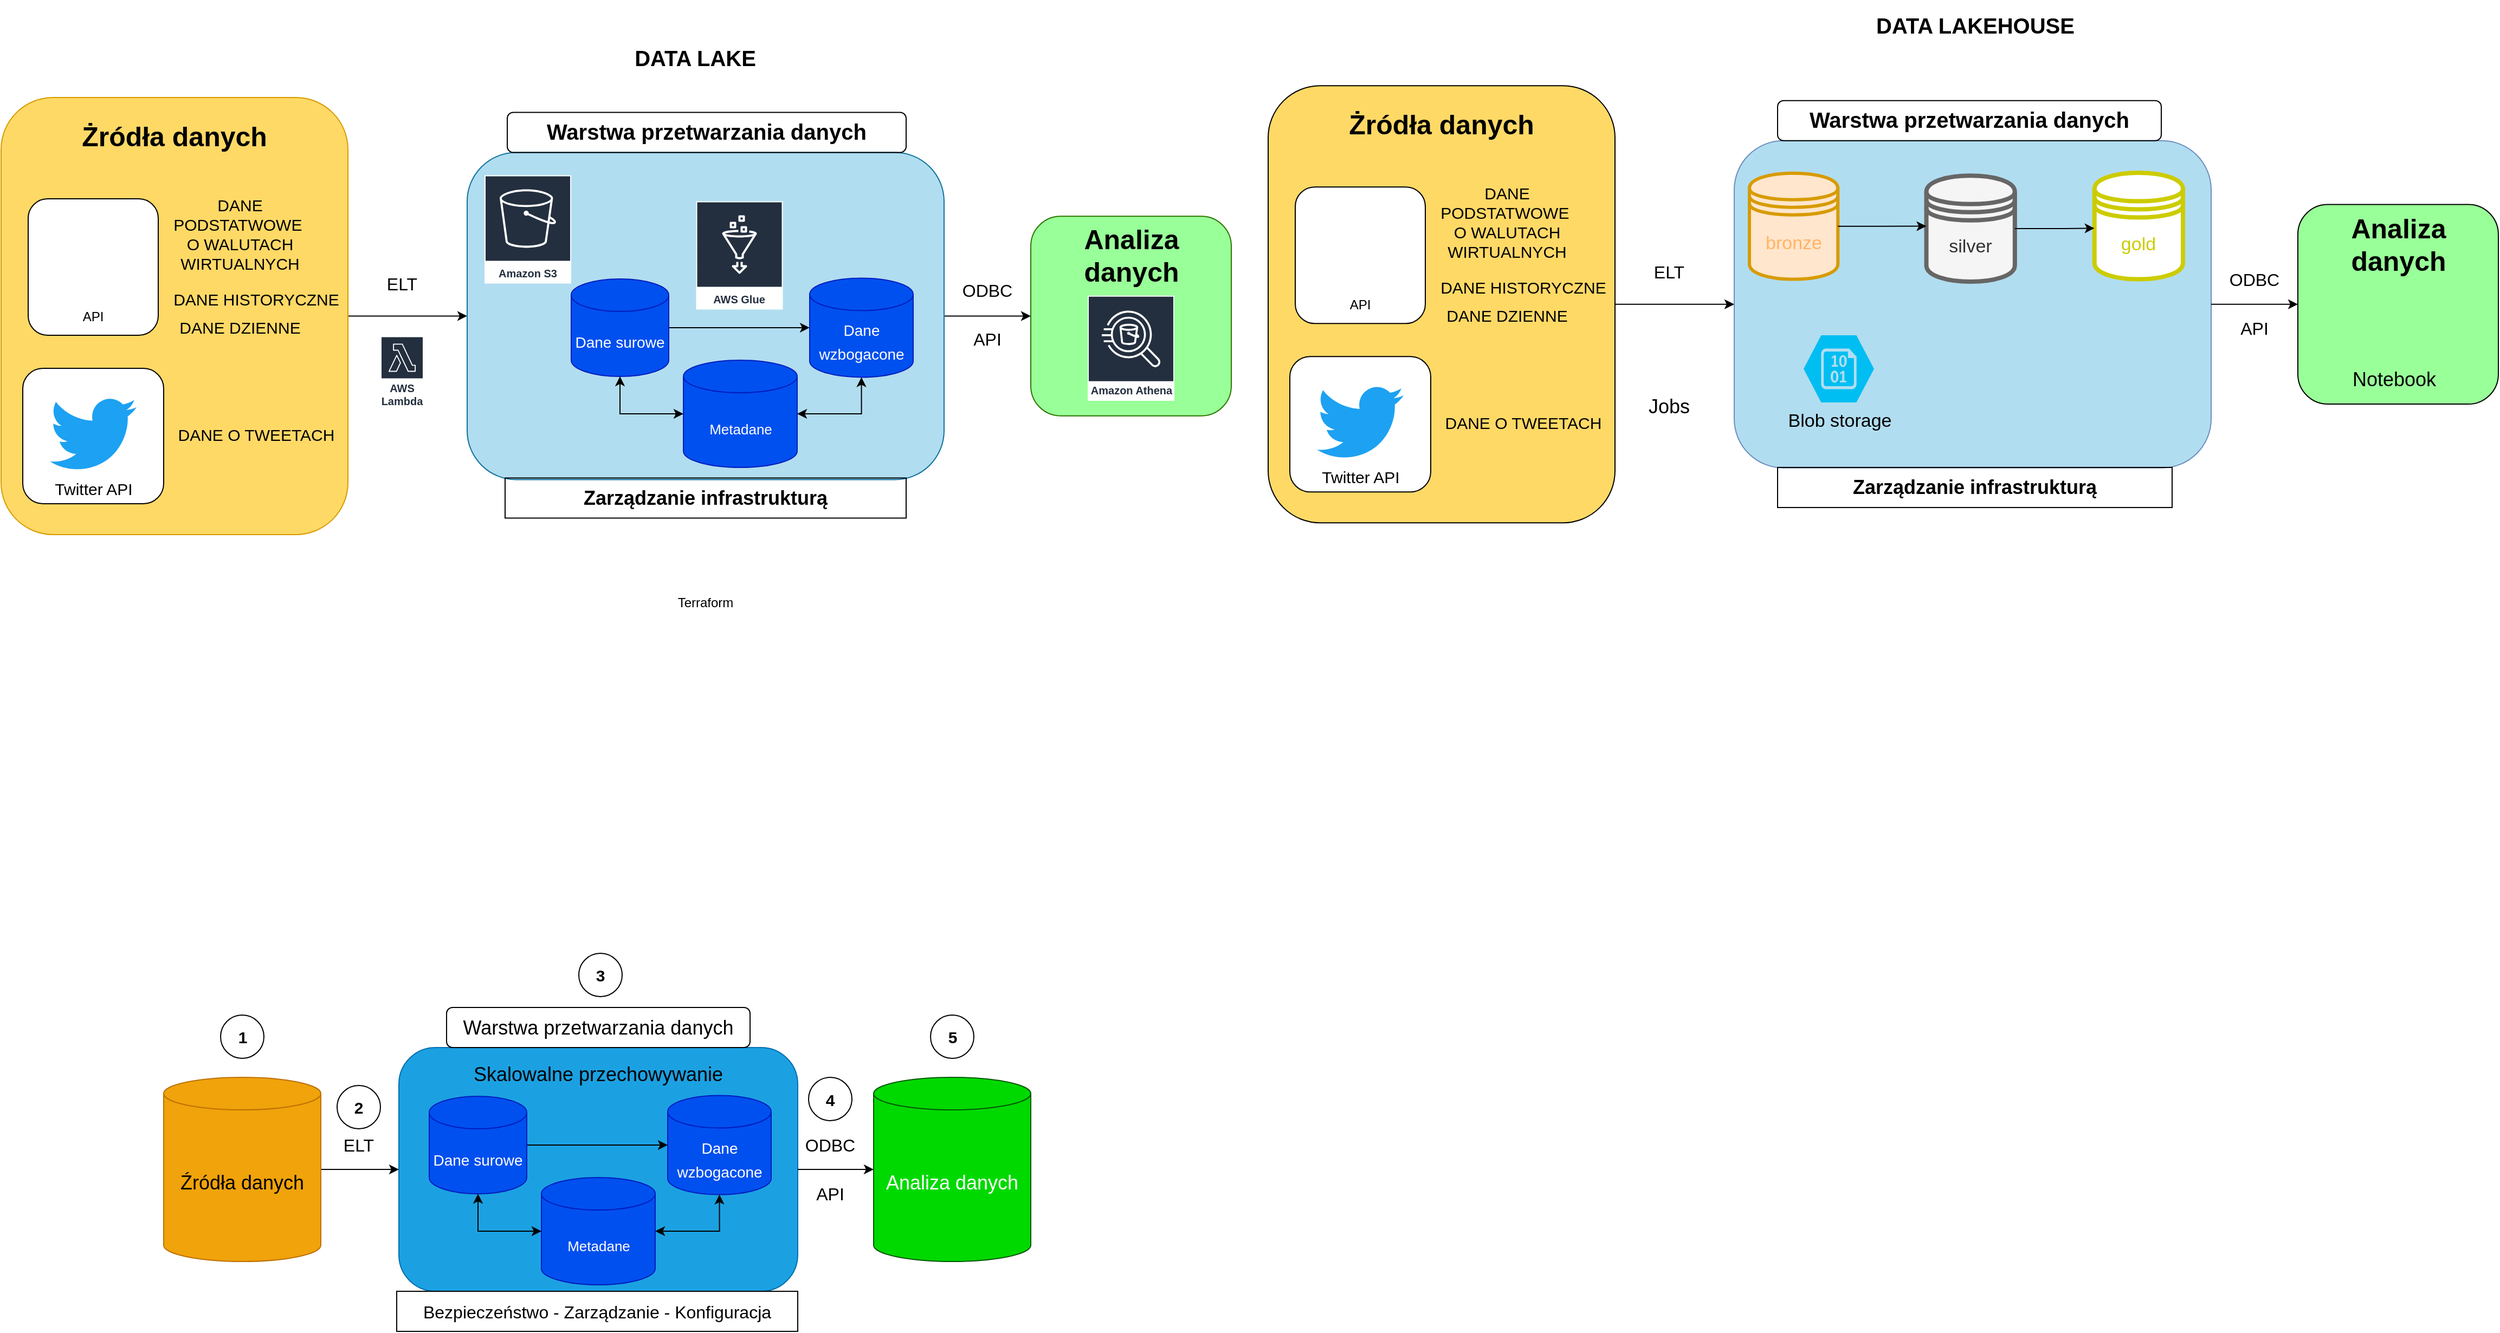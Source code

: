<mxfile version="20.3.3" type="device"><diagram id="9L2ticWVQrueH_IM1UeO" name="DataFlow"><mxGraphModel dx="2076" dy="1102" grid="1" gridSize="10" guides="1" tooltips="1" connect="1" arrows="1" fold="1" page="1" pageScale="1" pageWidth="1169" pageHeight="827" math="0" shadow="0"><root><mxCell id="0"/><mxCell id="1" parent="0"/><mxCell id="E3opCyn4A4F80qlcssE7-41" value="" style="rounded=1;whiteSpace=wrap;html=1;fontSize=18;fillColor=#B1DDF0;strokeColor=#6c8ebf;" parent="1" vertex="1"><mxGeometry x="1616" y="299.88" width="440" height="302" as="geometry"/></mxCell><mxCell id="E3opCyn4A4F80qlcssE7-33" value="" style="rounded=1;whiteSpace=wrap;html=1;fillColor=#99FF99;strokeColor=#2D7600;fontColor=#ffffff;" parent="1" vertex="1"><mxGeometry x="967" y="369.62" width="185" height="184.25" as="geometry"/></mxCell><mxCell id="E3opCyn4A4F80qlcssE7-34" style="edgeStyle=orthogonalEdgeStyle;rounded=0;orthogonalLoop=1;jettySize=auto;html=1;exitX=1;exitY=0.5;exitDx=0;exitDy=0;entryX=0;entryY=0.5;entryDx=0;entryDy=0;fontSize=18;startArrow=none;startFill=0;" parent="1" source="E3opCyn4A4F80qlcssE7-11" target="E3opCyn4A4F80qlcssE7-33" edge="1"><mxGeometry relative="1" as="geometry"/></mxCell><mxCell id="E3opCyn4A4F80qlcssE7-11" value="" style="rounded=1;whiteSpace=wrap;html=1;fontSize=18;fillColor=#B1DDF0;strokeColor=#10739e;" parent="1" vertex="1"><mxGeometry x="447" y="310.74" width="440" height="302" as="geometry"/></mxCell><mxCell id="5ggVgLGfPO__4LDgyv1m-6" value="" style="rounded=1;whiteSpace=wrap;html=1;fontSize=18;fillColor=#1ba1e2;strokeColor=#006EAF;fontColor=#ffffff;" parent="1" vertex="1"><mxGeometry x="384" y="1137" width="368" height="225" as="geometry"/></mxCell><mxCell id="E3opCyn4A4F80qlcssE7-13" style="edgeStyle=orthogonalEdgeStyle;rounded=0;orthogonalLoop=1;jettySize=auto;html=1;exitX=1;exitY=0.5;exitDx=0;exitDy=0;entryX=0;entryY=0.5;entryDx=0;entryDy=0;fontSize=20;startArrow=none;startFill=0;" parent="1" source="E3opCyn4A4F80qlcssE7-9" target="E3opCyn4A4F80qlcssE7-11" edge="1"><mxGeometry relative="1" as="geometry"/></mxCell><mxCell id="E3opCyn4A4F80qlcssE7-9" value="" style="rounded=1;whiteSpace=wrap;html=1;fillColor=#FFD966;strokeColor=#d79b00;" parent="1" vertex="1"><mxGeometry x="17" y="260" width="320" height="403.5" as="geometry"/></mxCell><mxCell id="_3WW4sqviSx8kWmoF9lM-4" value="Amazon S3" style="sketch=0;outlineConnect=0;fontColor=#232F3E;gradientColor=none;strokeColor=#ffffff;fillColor=#232F3E;dashed=0;verticalLabelPosition=middle;verticalAlign=bottom;align=center;html=1;whiteSpace=wrap;fontSize=10;fontStyle=1;spacing=3;shape=mxgraph.aws4.productIcon;prIcon=mxgraph.aws4.s3;" parent="1" vertex="1"><mxGeometry x="463" y="331.74" width="80" height="100" as="geometry"/></mxCell><mxCell id="_3WW4sqviSx8kWmoF9lM-8" value="DANE &lt;br&gt;PODSTATWOWE&amp;nbsp;&lt;br&gt;O WALUTACH &lt;br&gt;WIRTUALNYCH" style="text;html=1;resizable=0;autosize=1;align=center;verticalAlign=middle;points=[];fillColor=none;strokeColor=none;rounded=0;fontSize=15;" parent="1" vertex="1"><mxGeometry x="162" y="340.5" width="150" height="90" as="geometry"/></mxCell><mxCell id="_3WW4sqviSx8kWmoF9lM-17" value="DANE HISTORYCZNE" style="text;html=1;resizable=0;autosize=1;align=center;verticalAlign=middle;points=[];fillColor=none;strokeColor=none;rounded=0;fontSize=15;" parent="1" vertex="1"><mxGeometry x="162" y="430.5" width="180" height="30" as="geometry"/></mxCell><mxCell id="_3WW4sqviSx8kWmoF9lM-19" value="DANE DZIENNE" style="text;html=1;resizable=0;autosize=1;align=center;verticalAlign=middle;points=[];fillColor=none;strokeColor=none;rounded=0;fontSize=15;" parent="1" vertex="1"><mxGeometry x="167" y="456.5" width="140" height="30" as="geometry"/></mxCell><mxCell id="_3WW4sqviSx8kWmoF9lM-21" value="AWS Lambda" style="sketch=0;outlineConnect=0;fontColor=#232F3E;gradientColor=none;strokeColor=#ffffff;fillColor=#232F3E;dashed=0;verticalLabelPosition=middle;verticalAlign=bottom;align=center;html=1;whiteSpace=wrap;fontSize=10;fontStyle=1;spacing=3;shape=mxgraph.aws4.productIcon;prIcon=mxgraph.aws4.lambda;" parent="1" vertex="1"><mxGeometry x="367" y="480.24" width="40" height="70" as="geometry"/></mxCell><mxCell id="_3WW4sqviSx8kWmoF9lM-27" value="DANE O TWEETACH" style="text;html=1;resizable=0;autosize=1;align=center;verticalAlign=middle;points=[];fillColor=none;strokeColor=none;rounded=0;fontSize=15;" parent="1" vertex="1"><mxGeometry x="167" y="556" width="170" height="30" as="geometry"/></mxCell><mxCell id="_3WW4sqviSx8kWmoF9lM-28" value="AWS Glue" style="sketch=0;outlineConnect=0;fontColor=#232F3E;gradientColor=none;strokeColor=#FFFFFF;fillColor=#232F3E;dashed=0;verticalLabelPosition=middle;verticalAlign=bottom;align=center;html=1;whiteSpace=wrap;fontSize=10;fontStyle=1;spacing=3;shape=mxgraph.aws4.productIcon;prIcon=mxgraph.aws4.glue;" parent="1" vertex="1"><mxGeometry x="658.25" y="355.74" width="80" height="100" as="geometry"/></mxCell><mxCell id="_3WW4sqviSx8kWmoF9lM-30" value="Amazon Athena" style="sketch=0;outlineConnect=0;fontColor=#232F3E;gradientColor=none;strokeColor=#ffffff;fillColor=#232F3E;dashed=0;verticalLabelPosition=middle;verticalAlign=bottom;align=center;html=1;whiteSpace=wrap;fontSize=10;fontStyle=1;spacing=3;shape=mxgraph.aws4.productIcon;prIcon=mxgraph.aws4.athena;labelBackgroundColor=default;" parent="1" vertex="1"><mxGeometry x="1019.5" y="442.87" width="80" height="97.13" as="geometry"/></mxCell><mxCell id="_3WW4sqviSx8kWmoF9lM-33" value="&lt;b&gt;DATA LAKE&lt;/b&gt;" style="text;html=1;strokeColor=none;fillColor=none;align=center;verticalAlign=middle;whiteSpace=wrap;rounded=0;fontSize=20;" parent="1" vertex="1"><mxGeometry x="590" y="200" width="135" height="45" as="geometry"/></mxCell><mxCell id="_3WW4sqviSx8kWmoF9lM-36" value="Terraform" style="shape=image;imageAspect=0;aspect=fixed;verticalLabelPosition=bottom;verticalAlign=top;glass=0;fontSize=12;strokeWidth=4;fillColor=none;image=https://external-content.duckduckgo.com/iu/?u=https%3A%2F%2Fcdn.icon-icons.com%2Ficons2%2F2107%2FPNG%2F512%2Ffile_type_terraform_icon_130125.png&amp;f=1&amp;nofb=1;" parent="1" vertex="1"><mxGeometry x="635.5" y="649.74" width="63" height="63" as="geometry"/></mxCell><mxCell id="_3WW4sqviSx8kWmoF9lM-38" style="edgeStyle=orthogonalEdgeStyle;rounded=0;orthogonalLoop=1;jettySize=auto;html=1;exitX=0.5;exitY=1;exitDx=0;exitDy=0;fontSize=20;" parent="1" edge="1"><mxGeometry relative="1" as="geometry"><mxPoint x="72" y="403.5" as="sourcePoint"/><mxPoint x="72" y="403.5" as="targetPoint"/></mxGeometry></mxCell><mxCell id="zVgGWyELQXX-CsZ_JVas-88" value="" style="shape=image;imageAspect=0;aspect=fixed;verticalLabelPosition=bottom;verticalAlign=top;labelBackgroundColor=default;fontSize=17;fillColor=none;image=https://2s7gjr373w3x22jf92z99mgm5w-wpengine.netdna-ssl.com/wp-content/uploads/2019/04/Delta-Lake-Logo.png;" parent="1" vertex="1"><mxGeometry x="1900" y="479.5" width="98.66" height="94.44" as="geometry"/></mxCell><mxCell id="zVgGWyELQXX-CsZ_JVas-111" value="" style="rounded=1;whiteSpace=wrap;html=1;fontSize=20;" parent="1" vertex="1"><mxGeometry x="42" y="353.5" width="120" height="126" as="geometry"/></mxCell><mxCell id="zVgGWyELQXX-CsZ_JVas-112" value="" style="rounded=1;whiteSpace=wrap;html=1;fontSize=15;direction=south;" parent="1" vertex="1"><mxGeometry x="37" y="510" width="130" height="125" as="geometry"/></mxCell><mxCell id="zVgGWyELQXX-CsZ_JVas-113" value="Twitter API" style="dashed=0;outlineConnect=0;html=1;align=center;labelPosition=center;verticalLabelPosition=bottom;verticalAlign=top;shape=mxgraph.weblogos.twitter;fillColor=#1DA1F2;strokeColor=none;fontSize=15;" parent="1" vertex="1"><mxGeometry x="62" y="536" width="80" height="70" as="geometry"/></mxCell><mxCell id="zVgGWyELQXX-CsZ_JVas-114" value="" style="shape=image;verticalLabelPosition=bottom;labelBackgroundColor=default;verticalAlign=top;aspect=fixed;imageAspect=0;image=https://www.cryptocompare.com/media/20567/cc-logo-vert.png;" parent="1" vertex="1"><mxGeometry x="52" y="366.5" width="100" height="100" as="geometry"/></mxCell><UserObject label="API" link="https://min-api.cryptocompare.com/documentation" id="zVgGWyELQXX-CsZ_JVas-115"><mxCell style="fontColor=default;fontStyle=0;rounded=1;overflow=hidden;spacing=10;fontSize=12;strokeColor=none;" parent="1" vertex="1"><mxGeometry x="72" y="456.5" width="60" height="10" as="geometry"/></mxCell></UserObject><mxCell id="5ggVgLGfPO__4LDgyv1m-16" style="edgeStyle=orthogonalEdgeStyle;rounded=0;orthogonalLoop=1;jettySize=auto;html=1;fontSize=16;" parent="1" source="5ggVgLGfPO__4LDgyv1m-5" target="5ggVgLGfPO__4LDgyv1m-6" edge="1"><mxGeometry relative="1" as="geometry"/></mxCell><mxCell id="5ggVgLGfPO__4LDgyv1m-5" value="&lt;font style=&quot;font-size: 18px;&quot;&gt;Źródła danych&lt;/font&gt;" style="shape=cylinder3;whiteSpace=wrap;html=1;boundedLbl=1;backgroundOutline=1;size=15;fillColor=#f0a30a;fontColor=#000000;strokeColor=#BD7000;" parent="1" vertex="1"><mxGeometry x="167" y="1164.5" width="145" height="170" as="geometry"/></mxCell><mxCell id="5ggVgLGfPO__4LDgyv1m-17" style="edgeStyle=orthogonalEdgeStyle;rounded=0;orthogonalLoop=1;jettySize=auto;html=1;exitX=1;exitY=0.5;exitDx=0;exitDy=0;entryX=0;entryY=0.5;entryDx=0;entryDy=0;entryPerimeter=0;fontSize=16;" parent="1" source="5ggVgLGfPO__4LDgyv1m-6" target="5ggVgLGfPO__4LDgyv1m-15" edge="1"><mxGeometry relative="1" as="geometry"/></mxCell><mxCell id="5ggVgLGfPO__4LDgyv1m-7" value="Warstwa przetwarzania danych" style="text;html=1;strokeColor=default;fillColor=none;align=center;verticalAlign=middle;whiteSpace=wrap;rounded=1;fontSize=18;glass=0;sketch=0;shadow=0;" parent="1" vertex="1"><mxGeometry x="428" y="1100" width="280" height="37" as="geometry"/></mxCell><mxCell id="5ggVgLGfPO__4LDgyv1m-8" value="Skalowalne przechowywanie" style="text;html=1;strokeColor=none;fillColor=none;align=center;verticalAlign=middle;whiteSpace=wrap;rounded=0;fontSize=18;" parent="1" vertex="1"><mxGeometry x="413" y="1147" width="310" height="30" as="geometry"/></mxCell><mxCell id="E3opCyn4A4F80qlcssE7-1" style="edgeStyle=orthogonalEdgeStyle;rounded=0;orthogonalLoop=1;jettySize=auto;html=1;" parent="1" source="5ggVgLGfPO__4LDgyv1m-9" target="5ggVgLGfPO__4LDgyv1m-10" edge="1"><mxGeometry relative="1" as="geometry"/></mxCell><mxCell id="5ggVgLGfPO__4LDgyv1m-9" value="&lt;span style=&quot;font-size: 14px;&quot;&gt;Dane surowe&lt;/span&gt;" style="shape=cylinder3;whiteSpace=wrap;html=1;boundedLbl=1;backgroundOutline=1;size=15;fontSize=18;fillColor=#0050ef;fontColor=#ffffff;strokeColor=#001DBC;" parent="1" vertex="1"><mxGeometry x="412" y="1182" width="90" height="90" as="geometry"/></mxCell><mxCell id="5ggVgLGfPO__4LDgyv1m-10" value="&lt;font style=&quot;font-size: 14px;&quot;&gt;Dane wzbogacone&lt;/font&gt;" style="shape=cylinder3;whiteSpace=wrap;html=1;boundedLbl=1;backgroundOutline=1;size=15;fontSize=18;fillColor=#0050ef;fontColor=#ffffff;strokeColor=#001DBC;" parent="1" vertex="1"><mxGeometry x="632" y="1181.25" width="95.5" height="91.5" as="geometry"/></mxCell><mxCell id="E3opCyn4A4F80qlcssE7-7" style="edgeStyle=orthogonalEdgeStyle;rounded=0;orthogonalLoop=1;jettySize=auto;html=1;entryX=0.5;entryY=1;entryDx=0;entryDy=0;entryPerimeter=0;startArrow=classic;startFill=1;" parent="1" source="5ggVgLGfPO__4LDgyv1m-11" target="5ggVgLGfPO__4LDgyv1m-9" edge="1"><mxGeometry relative="1" as="geometry"/></mxCell><mxCell id="E3opCyn4A4F80qlcssE7-8" style="edgeStyle=orthogonalEdgeStyle;rounded=0;orthogonalLoop=1;jettySize=auto;html=1;entryX=0.5;entryY=1;entryDx=0;entryDy=0;entryPerimeter=0;startArrow=classic;startFill=1;" parent="1" source="5ggVgLGfPO__4LDgyv1m-11" target="5ggVgLGfPO__4LDgyv1m-10" edge="1"><mxGeometry relative="1" as="geometry"/></mxCell><mxCell id="5ggVgLGfPO__4LDgyv1m-11" value="&lt;span style=&quot;font-size: 13px;&quot;&gt;Metadane&lt;/span&gt;" style="shape=cylinder3;whiteSpace=wrap;html=1;boundedLbl=1;backgroundOutline=1;size=15;fontSize=18;fillColor=#0050ef;fontColor=#ffffff;strokeColor=#001DBC;" parent="1" vertex="1"><mxGeometry x="515.5" y="1257" width="105" height="99" as="geometry"/></mxCell><mxCell id="5ggVgLGfPO__4LDgyv1m-14" value="&lt;font style=&quot;font-size: 16px;&quot;&gt;Bezpieczeństwo - Zarządzanie - Konfiguracja&lt;/font&gt;" style="text;html=1;strokeColor=default;fillColor=none;align=center;verticalAlign=middle;whiteSpace=wrap;rounded=0;fontSize=18;" parent="1" vertex="1"><mxGeometry x="382" y="1362" width="370" height="37" as="geometry"/></mxCell><mxCell id="5ggVgLGfPO__4LDgyv1m-15" value="&lt;span style=&quot;font-size: 18px;&quot;&gt;Analiza danych&lt;/span&gt;" style="shape=cylinder3;whiteSpace=wrap;html=1;boundedLbl=1;backgroundOutline=1;size=15;fillColor=#00D900;fontColor=#ffffff;strokeColor=#005700;" parent="1" vertex="1"><mxGeometry x="822" y="1164.5" width="145" height="170" as="geometry"/></mxCell><mxCell id="5ggVgLGfPO__4LDgyv1m-19" value="ELT" style="text;html=1;strokeColor=none;fillColor=none;align=center;verticalAlign=middle;whiteSpace=wrap;rounded=0;fontSize=16;" parent="1" vertex="1"><mxGeometry x="317" y="1212" width="60" height="30" as="geometry"/></mxCell><mxCell id="5ggVgLGfPO__4LDgyv1m-20" value="ODBC" style="text;html=1;strokeColor=none;fillColor=none;align=center;verticalAlign=middle;whiteSpace=wrap;rounded=0;fontSize=16;" parent="1" vertex="1"><mxGeometry x="752" y="1212" width="60" height="30" as="geometry"/></mxCell><mxCell id="5ggVgLGfPO__4LDgyv1m-21" value="API" style="text;html=1;strokeColor=none;fillColor=none;align=center;verticalAlign=middle;whiteSpace=wrap;rounded=0;fontSize=16;" parent="1" vertex="1"><mxGeometry x="752" y="1257" width="60" height="30" as="geometry"/></mxCell><mxCell id="E3opCyn4A4F80qlcssE7-10" value="Żródła danych" style="text;html=1;strokeColor=none;fillColor=none;align=center;verticalAlign=middle;whiteSpace=wrap;rounded=0;fontSize=25;fontStyle=1" parent="1" vertex="1"><mxGeometry x="47" y="280" width="260" height="30" as="geometry"/></mxCell><mxCell id="E3opCyn4A4F80qlcssE7-12" value="&lt;b&gt;&lt;font style=&quot;font-size: 20px;&quot;&gt;Warstwa przetwarzania danych&lt;/font&gt;&lt;/b&gt;" style="text;html=1;strokeColor=default;fillColor=none;align=center;verticalAlign=middle;whiteSpace=wrap;rounded=1;fontSize=18;glass=0;sketch=0;shadow=0;" parent="1" vertex="1"><mxGeometry x="484" y="273.74" width="368" height="37" as="geometry"/></mxCell><mxCell id="E3opCyn4A4F80qlcssE7-14" value="ELT" style="text;html=1;strokeColor=none;fillColor=none;align=center;verticalAlign=middle;whiteSpace=wrap;rounded=0;fontSize=16;" parent="1" vertex="1"><mxGeometry x="357" y="416.74" width="60" height="30" as="geometry"/></mxCell><mxCell id="E3opCyn4A4F80qlcssE7-16" value="&lt;font style=&quot;font-size: 18px;&quot;&gt;&lt;b&gt;Zarządzanie infrastrukturą&lt;/b&gt;&lt;/font&gt;" style="text;html=1;strokeColor=default;fillColor=none;align=center;verticalAlign=middle;whiteSpace=wrap;rounded=0;fontSize=18;" parent="1" vertex="1"><mxGeometry x="482" y="611.24" width="370" height="37" as="geometry"/></mxCell><mxCell id="E3opCyn4A4F80qlcssE7-26" style="edgeStyle=orthogonalEdgeStyle;rounded=0;orthogonalLoop=1;jettySize=auto;html=1;" parent="1" source="E3opCyn4A4F80qlcssE7-27" target="E3opCyn4A4F80qlcssE7-28" edge="1"><mxGeometry relative="1" as="geometry"/></mxCell><mxCell id="E3opCyn4A4F80qlcssE7-27" value="&lt;span style=&quot;font-size: 14px;&quot;&gt;Dane surowe&lt;/span&gt;" style="shape=cylinder3;whiteSpace=wrap;html=1;boundedLbl=1;backgroundOutline=1;size=15;fontSize=18;fillColor=#0050ef;fontColor=#ffffff;strokeColor=#001DBC;" parent="1" vertex="1"><mxGeometry x="543" y="427.49" width="90" height="90" as="geometry"/></mxCell><mxCell id="E3opCyn4A4F80qlcssE7-28" value="&lt;font style=&quot;font-size: 14px;&quot;&gt;Dane wzbogacone&lt;/font&gt;" style="shape=cylinder3;whiteSpace=wrap;html=1;boundedLbl=1;backgroundOutline=1;size=15;fontSize=18;fillColor=#0050ef;fontColor=#ffffff;strokeColor=#001DBC;" parent="1" vertex="1"><mxGeometry x="763" y="426.74" width="95.5" height="91.5" as="geometry"/></mxCell><mxCell id="E3opCyn4A4F80qlcssE7-29" style="edgeStyle=orthogonalEdgeStyle;rounded=0;orthogonalLoop=1;jettySize=auto;html=1;entryX=0.5;entryY=1;entryDx=0;entryDy=0;entryPerimeter=0;startArrow=classic;startFill=1;" parent="1" source="E3opCyn4A4F80qlcssE7-31" target="E3opCyn4A4F80qlcssE7-27" edge="1"><mxGeometry relative="1" as="geometry"/></mxCell><mxCell id="E3opCyn4A4F80qlcssE7-30" style="edgeStyle=orthogonalEdgeStyle;rounded=0;orthogonalLoop=1;jettySize=auto;html=1;entryX=0.5;entryY=1;entryDx=0;entryDy=0;entryPerimeter=0;startArrow=classic;startFill=1;" parent="1" source="E3opCyn4A4F80qlcssE7-31" target="E3opCyn4A4F80qlcssE7-28" edge="1"><mxGeometry relative="1" as="geometry"/></mxCell><mxCell id="E3opCyn4A4F80qlcssE7-31" value="&lt;span style=&quot;font-size: 13px;&quot;&gt;Metadane&lt;/span&gt;" style="shape=cylinder3;whiteSpace=wrap;html=1;boundedLbl=1;backgroundOutline=1;size=15;fontSize=18;fillColor=#0050ef;fontColor=#ffffff;strokeColor=#001DBC;" parent="1" vertex="1"><mxGeometry x="646.5" y="502.49" width="105" height="99" as="geometry"/></mxCell><mxCell id="E3opCyn4A4F80qlcssE7-35" value="Analiza danych" style="text;html=1;strokeColor=none;fillColor=none;align=center;verticalAlign=middle;whiteSpace=wrap;rounded=0;fontSize=25;fontStyle=1" parent="1" vertex="1"><mxGeometry x="979.5" y="390.37" width="160" height="30" as="geometry"/></mxCell><mxCell id="E3opCyn4A4F80qlcssE7-36" value="ODBC" style="text;html=1;strokeColor=none;fillColor=none;align=center;verticalAlign=middle;whiteSpace=wrap;rounded=0;fontSize=16;" parent="1" vertex="1"><mxGeometry x="897" y="423.49" width="60" height="30" as="geometry"/></mxCell><mxCell id="E3opCyn4A4F80qlcssE7-37" value="API" style="text;html=1;strokeColor=none;fillColor=none;align=center;verticalAlign=middle;whiteSpace=wrap;rounded=0;fontSize=16;" parent="1" vertex="1"><mxGeometry x="897" y="468.49" width="60" height="30" as="geometry"/></mxCell><mxCell id="E3opCyn4A4F80qlcssE7-39" value="" style="rounded=1;whiteSpace=wrap;html=1;fillColor=#99FF99;" parent="1" vertex="1"><mxGeometry x="2136" y="358.75" width="185" height="184.25" as="geometry"/></mxCell><mxCell id="E3opCyn4A4F80qlcssE7-40" style="edgeStyle=orthogonalEdgeStyle;rounded=0;orthogonalLoop=1;jettySize=auto;html=1;exitX=1;exitY=0.5;exitDx=0;exitDy=0;entryX=0;entryY=0.5;entryDx=0;entryDy=0;fontSize=18;startArrow=none;startFill=0;" parent="1" source="E3opCyn4A4F80qlcssE7-41" target="E3opCyn4A4F80qlcssE7-39" edge="1"><mxGeometry relative="1" as="geometry"/></mxCell><mxCell id="E3opCyn4A4F80qlcssE7-42" style="edgeStyle=orthogonalEdgeStyle;rounded=0;orthogonalLoop=1;jettySize=auto;html=1;exitX=1;exitY=0.5;exitDx=0;exitDy=0;entryX=0;entryY=0.5;entryDx=0;entryDy=0;fontSize=20;startArrow=none;startFill=0;" parent="1" source="E3opCyn4A4F80qlcssE7-43" target="E3opCyn4A4F80qlcssE7-41" edge="1"><mxGeometry relative="1" as="geometry"/></mxCell><mxCell id="E3opCyn4A4F80qlcssE7-43" value="" style="rounded=1;whiteSpace=wrap;html=1;fillColor=#FFD966;" parent="1" vertex="1"><mxGeometry x="1186" y="249.13" width="320" height="403.5" as="geometry"/></mxCell><mxCell id="E3opCyn4A4F80qlcssE7-45" value="DANE &lt;br&gt;PODSTATWOWE&amp;nbsp;&lt;br&gt;O WALUTACH &lt;br&gt;WIRTUALNYCH" style="text;html=1;resizable=0;autosize=1;align=center;verticalAlign=middle;points=[];fillColor=none;strokeColor=none;rounded=0;fontSize=15;" parent="1" vertex="1"><mxGeometry x="1331" y="329.63" width="150" height="90" as="geometry"/></mxCell><mxCell id="E3opCyn4A4F80qlcssE7-46" value="DANE HISTORYCZNE" style="text;html=1;resizable=0;autosize=1;align=center;verticalAlign=middle;points=[];fillColor=none;strokeColor=none;rounded=0;fontSize=15;" parent="1" vertex="1"><mxGeometry x="1331" y="419.63" width="180" height="30" as="geometry"/></mxCell><mxCell id="E3opCyn4A4F80qlcssE7-47" value="DANE DZIENNE" style="text;html=1;resizable=0;autosize=1;align=center;verticalAlign=middle;points=[];fillColor=none;strokeColor=none;rounded=0;fontSize=15;" parent="1" vertex="1"><mxGeometry x="1336" y="445.63" width="140" height="30" as="geometry"/></mxCell><mxCell id="E3opCyn4A4F80qlcssE7-49" value="DANE O TWEETACH" style="text;html=1;resizable=0;autosize=1;align=center;verticalAlign=middle;points=[];fillColor=none;strokeColor=none;rounded=0;fontSize=15;" parent="1" vertex="1"><mxGeometry x="1336" y="545.13" width="170" height="30" as="geometry"/></mxCell><mxCell id="E3opCyn4A4F80qlcssE7-52" value="&lt;b&gt;DATA LAKEHOUSE&lt;/b&gt;" style="text;html=1;strokeColor=none;fillColor=none;align=center;verticalAlign=middle;whiteSpace=wrap;rounded=0;fontSize=20;" parent="1" vertex="1"><mxGeometry x="1727.5" y="170" width="221" height="45" as="geometry"/></mxCell><mxCell id="E3opCyn4A4F80qlcssE7-54" style="edgeStyle=orthogonalEdgeStyle;rounded=0;orthogonalLoop=1;jettySize=auto;html=1;exitX=0.5;exitY=1;exitDx=0;exitDy=0;fontSize=20;" parent="1" edge="1"><mxGeometry relative="1" as="geometry"><mxPoint x="1241.0" y="392.63" as="sourcePoint"/><mxPoint x="1241.0" y="392.63" as="targetPoint"/></mxGeometry></mxCell><mxCell id="E3opCyn4A4F80qlcssE7-55" value="" style="rounded=1;whiteSpace=wrap;html=1;fontSize=20;" parent="1" vertex="1"><mxGeometry x="1211" y="342.63" width="120" height="126" as="geometry"/></mxCell><mxCell id="E3opCyn4A4F80qlcssE7-56" value="" style="rounded=1;whiteSpace=wrap;html=1;fontSize=15;direction=south;" parent="1" vertex="1"><mxGeometry x="1206" y="499.13" width="130" height="125" as="geometry"/></mxCell><mxCell id="E3opCyn4A4F80qlcssE7-57" value="Twitter API" style="dashed=0;outlineConnect=0;html=1;align=center;labelPosition=center;verticalLabelPosition=bottom;verticalAlign=top;shape=mxgraph.weblogos.twitter;fillColor=#1DA1F2;strokeColor=none;fontSize=15;" parent="1" vertex="1"><mxGeometry x="1231" y="525.13" width="80" height="70" as="geometry"/></mxCell><mxCell id="E3opCyn4A4F80qlcssE7-58" value="" style="shape=image;verticalLabelPosition=bottom;labelBackgroundColor=default;verticalAlign=top;aspect=fixed;imageAspect=0;image=https://www.cryptocompare.com/media/20567/cc-logo-vert.png;" parent="1" vertex="1"><mxGeometry x="1221" y="355.63" width="100" height="100" as="geometry"/></mxCell><UserObject label="API" link="https://min-api.cryptocompare.com/documentation" id="E3opCyn4A4F80qlcssE7-59"><mxCell style="fontColor=default;fontStyle=0;rounded=1;overflow=hidden;spacing=10;fontSize=12;strokeColor=none;" parent="1" vertex="1"><mxGeometry x="1241" y="445.63" width="60" height="10" as="geometry"/></mxCell></UserObject><mxCell id="E3opCyn4A4F80qlcssE7-60" value="Żródła danych" style="text;html=1;strokeColor=none;fillColor=none;align=center;verticalAlign=middle;whiteSpace=wrap;rounded=0;fontSize=25;fontStyle=1" parent="1" vertex="1"><mxGeometry x="1216" y="269.13" width="260" height="30" as="geometry"/></mxCell><mxCell id="E3opCyn4A4F80qlcssE7-61" value="&lt;b&gt;&lt;font style=&quot;font-size: 20px;&quot;&gt;Warstwa przetwarzania danych&lt;/font&gt;&lt;/b&gt;" style="text;html=1;strokeColor=default;fillColor=none;align=center;verticalAlign=middle;whiteSpace=wrap;rounded=1;fontSize=18;glass=0;sketch=0;shadow=0;" parent="1" vertex="1"><mxGeometry x="1656" y="262.87" width="354" height="37" as="geometry"/></mxCell><mxCell id="E3opCyn4A4F80qlcssE7-62" value="ELT" style="text;html=1;strokeColor=none;fillColor=none;align=center;verticalAlign=middle;whiteSpace=wrap;rounded=0;fontSize=16;" parent="1" vertex="1"><mxGeometry x="1526" y="405.87" width="60" height="30" as="geometry"/></mxCell><mxCell id="E3opCyn4A4F80qlcssE7-63" value="&lt;font style=&quot;font-size: 18px;&quot;&gt;&lt;b&gt;Zarządzanie infrastrukturą&lt;/b&gt;&lt;/font&gt;" style="text;html=1;strokeColor=default;fillColor=none;align=center;verticalAlign=middle;whiteSpace=wrap;rounded=0;fontSize=18;" parent="1" vertex="1"><mxGeometry x="1656" y="601.49" width="364" height="37" as="geometry"/></mxCell><mxCell id="E3opCyn4A4F80qlcssE7-70" value="Analiza danych" style="text;html=1;strokeColor=none;fillColor=none;align=center;verticalAlign=middle;whiteSpace=wrap;rounded=0;fontSize=25;fontStyle=1" parent="1" vertex="1"><mxGeometry x="2148.5" y="379.5" width="160" height="30" as="geometry"/></mxCell><mxCell id="E3opCyn4A4F80qlcssE7-71" value="ODBC" style="text;html=1;strokeColor=none;fillColor=none;align=center;verticalAlign=middle;whiteSpace=wrap;rounded=0;fontSize=16;" parent="1" vertex="1"><mxGeometry x="2066" y="412.62" width="60" height="30" as="geometry"/></mxCell><mxCell id="E3opCyn4A4F80qlcssE7-72" value="API" style="text;html=1;strokeColor=none;fillColor=none;align=center;verticalAlign=middle;whiteSpace=wrap;rounded=0;fontSize=16;" parent="1" vertex="1"><mxGeometry x="2066" y="457.62" width="60" height="30" as="geometry"/></mxCell><mxCell id="E3opCyn4A4F80qlcssE7-73" value="Blob storage" style="verticalLabelPosition=bottom;html=1;verticalAlign=top;align=center;strokeColor=none;fillColor=#00BEF2;shape=mxgraph.azure.storage_blob;fontSize=17;" parent="1" vertex="1"><mxGeometry x="1680" y="479.5" width="65" height="62" as="geometry"/></mxCell><mxCell id="E3opCyn4A4F80qlcssE7-74" value="Notebook" style="shape=image;imageAspect=0;aspect=fixed;verticalLabelPosition=bottom;verticalAlign=top;fontSize=18;fillColor=none;image=https://avatars.githubusercontent.com/u/4998052?s=280&amp;v=4;" parent="1" vertex="1"><mxGeometry x="2190" y="432.49" width="70" height="70" as="geometry"/></mxCell><mxCell id="E3opCyn4A4F80qlcssE7-81" value="Jobs" style="shape=image;imageAspect=0;aspect=fixed;verticalLabelPosition=bottom;verticalAlign=top;fontSize=18;fillColor=none;image=https://avatars.githubusercontent.com/u/4998052?s=280&amp;v=4;" parent="1" vertex="1"><mxGeometry x="1521" y="457.62" width="70" height="70" as="geometry"/></mxCell><mxCell id="E3opCyn4A4F80qlcssE7-76" value="&lt;font color=&quot;#ffb366&quot;&gt;bronze&lt;/font&gt;" style="shape=datastore;whiteSpace=wrap;html=1;labelBackgroundColor=none;fontSize=17;fillColor=#ffe6cc;strokeColor=#d79b00;strokeWidth=3;" parent="1" vertex="1"><mxGeometry x="1630" y="329.871" width="81.633" height="97.904" as="geometry"/></mxCell><mxCell id="E3opCyn4A4F80qlcssE7-78" value="silver" style="shape=datastore;whiteSpace=wrap;html=1;labelBackgroundColor=none;fontSize=17;fillColor=#f5f5f5;strokeColor=#666666;strokeWidth=4;fontColor=#333333;" parent="1" vertex="1"><mxGeometry x="1793.265" y="332.096" width="81.633" height="97.904" as="geometry"/></mxCell><mxCell id="E3opCyn4A4F80qlcssE7-75" style="edgeStyle=orthogonalEdgeStyle;rounded=0;orthogonalLoop=1;jettySize=auto;html=1;entryX=0;entryY=0.477;entryDx=0;entryDy=0;entryPerimeter=0;fontSize=17;fontColor=#CCCC00;" parent="1" source="E3opCyn4A4F80qlcssE7-76" target="E3opCyn4A4F80qlcssE7-78" edge="1"><mxGeometry relative="1" as="geometry"/></mxCell><mxCell id="E3opCyn4A4F80qlcssE7-79" value="gold" style="shape=datastore;whiteSpace=wrap;html=1;labelBackgroundColor=none;fontSize=17;fillColor=default;strokeColor=#CCCC00;strokeWidth=4;fontColor=#CCCC00;" parent="1" vertex="1"><mxGeometry x="1948.367" y="329.5" width="81.633" height="98.275" as="geometry"/></mxCell><mxCell id="E3opCyn4A4F80qlcssE7-77" style="edgeStyle=orthogonalEdgeStyle;rounded=0;orthogonalLoop=1;jettySize=auto;html=1;entryX=0;entryY=0.521;entryDx=0;entryDy=0;entryPerimeter=0;fontSize=17;fontColor=#CCCC00;" parent="1" source="E3opCyn4A4F80qlcssE7-78" target="E3opCyn4A4F80qlcssE7-79" edge="1"><mxGeometry relative="1" as="geometry"/></mxCell><mxCell id="E3opCyn4A4F80qlcssE7-82" value="" style="shape=image;imageAspect=0;aspect=fixed;verticalLabelPosition=bottom;verticalAlign=top;labelBackgroundColor=#EA6B66;strokeColor=#CCCC00;fontSize=18;fontColor=default;fillColor=#232F3E;image=https://me.devoteam.com/wp-content/uploads/sites/10/2021/04/databricks-logo.png;" parent="1" vertex="1"><mxGeometry x="1759" y="648.24" width="149.45" height="87.37" as="geometry"/></mxCell><mxCell id="dzrecNxQtzeHEpYjt9PS-2" value="1" style="ellipse;whiteSpace=wrap;html=1;aspect=fixed;fontStyle=1;fontSize=15;" parent="1" vertex="1"><mxGeometry x="219.5" y="1107" width="40" height="40" as="geometry"/></mxCell><mxCell id="dzrecNxQtzeHEpYjt9PS-3" value="2" style="ellipse;whiteSpace=wrap;html=1;aspect=fixed;fontStyle=1;fontSize=15;" parent="1" vertex="1"><mxGeometry x="327" y="1172" width="40" height="40" as="geometry"/></mxCell><mxCell id="dzrecNxQtzeHEpYjt9PS-4" value="3" style="ellipse;whiteSpace=wrap;html=1;aspect=fixed;fontStyle=1;fontSize=15;" parent="1" vertex="1"><mxGeometry x="550" y="1050" width="40" height="40" as="geometry"/></mxCell><mxCell id="dzrecNxQtzeHEpYjt9PS-5" value="4" style="ellipse;whiteSpace=wrap;html=1;aspect=fixed;fontStyle=1;fontSize=15;" parent="1" vertex="1"><mxGeometry x="762" y="1164.5" width="40" height="40" as="geometry"/></mxCell><mxCell id="dzrecNxQtzeHEpYjt9PS-6" value="5" style="ellipse;whiteSpace=wrap;html=1;aspect=fixed;fontStyle=1;fontSize=15;" parent="1" vertex="1"><mxGeometry x="874.5" y="1107" width="40" height="40" as="geometry"/></mxCell></root></mxGraphModel></diagram></mxfile>